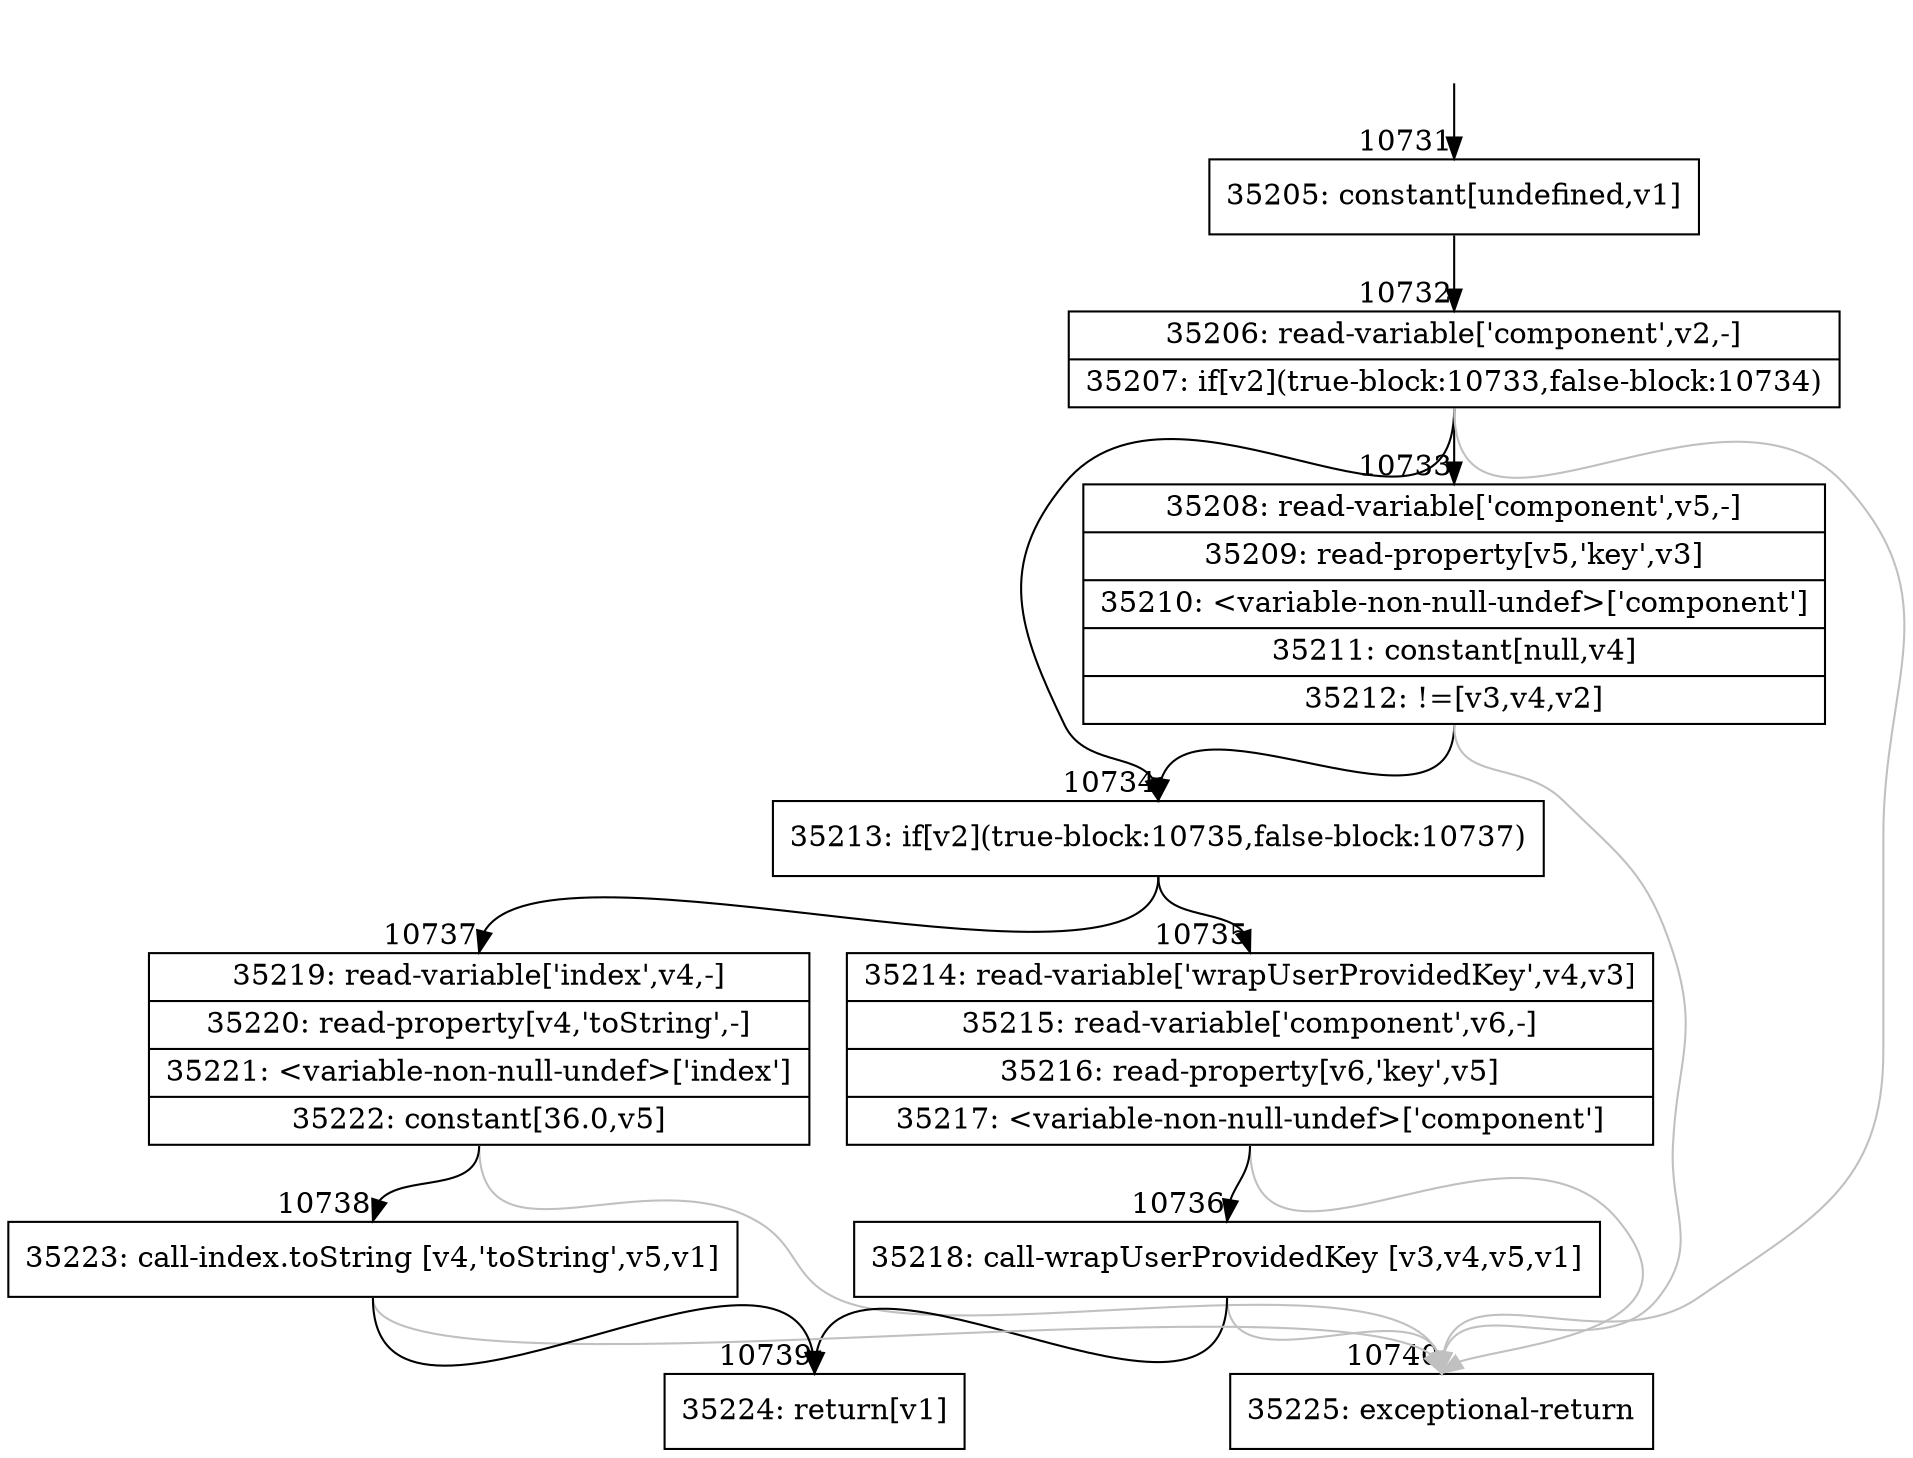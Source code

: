 digraph {
rankdir="TD"
BB_entry811[shape=none,label=""];
BB_entry811 -> BB10731 [tailport=s, headport=n, headlabel="    10731"]
BB10731 [shape=record label="{35205: constant[undefined,v1]}" ] 
BB10731 -> BB10732 [tailport=s, headport=n, headlabel="      10732"]
BB10732 [shape=record label="{35206: read-variable['component',v2,-]|35207: if[v2](true-block:10733,false-block:10734)}" ] 
BB10732 -> BB10734 [tailport=s, headport=n, headlabel="      10734"]
BB10732 -> BB10733 [tailport=s, headport=n, headlabel="      10733"]
BB10732 -> BB10740 [tailport=s, headport=n, color=gray, headlabel="      10740"]
BB10733 [shape=record label="{35208: read-variable['component',v5,-]|35209: read-property[v5,'key',v3]|35210: \<variable-non-null-undef\>['component']|35211: constant[null,v4]|35212: !=[v3,v4,v2]}" ] 
BB10733 -> BB10734 [tailport=s, headport=n]
BB10733 -> BB10740 [tailport=s, headport=n, color=gray]
BB10734 [shape=record label="{35213: if[v2](true-block:10735,false-block:10737)}" ] 
BB10734 -> BB10735 [tailport=s, headport=n, headlabel="      10735"]
BB10734 -> BB10737 [tailport=s, headport=n, headlabel="      10737"]
BB10735 [shape=record label="{35214: read-variable['wrapUserProvidedKey',v4,v3]|35215: read-variable['component',v6,-]|35216: read-property[v6,'key',v5]|35217: \<variable-non-null-undef\>['component']}" ] 
BB10735 -> BB10736 [tailport=s, headport=n, headlabel="      10736"]
BB10735 -> BB10740 [tailport=s, headport=n, color=gray]
BB10736 [shape=record label="{35218: call-wrapUserProvidedKey [v3,v4,v5,v1]}" ] 
BB10736 -> BB10739 [tailport=s, headport=n, headlabel="      10739"]
BB10736 -> BB10740 [tailport=s, headport=n, color=gray]
BB10737 [shape=record label="{35219: read-variable['index',v4,-]|35220: read-property[v4,'toString',-]|35221: \<variable-non-null-undef\>['index']|35222: constant[36.0,v5]}" ] 
BB10737 -> BB10738 [tailport=s, headport=n, headlabel="      10738"]
BB10737 -> BB10740 [tailport=s, headport=n, color=gray]
BB10738 [shape=record label="{35223: call-index.toString [v4,'toString',v5,v1]}" ] 
BB10738 -> BB10739 [tailport=s, headport=n]
BB10738 -> BB10740 [tailport=s, headport=n, color=gray]
BB10739 [shape=record label="{35224: return[v1]}" ] 
BB10740 [shape=record label="{35225: exceptional-return}" ] 
//#$~ 19306
}
